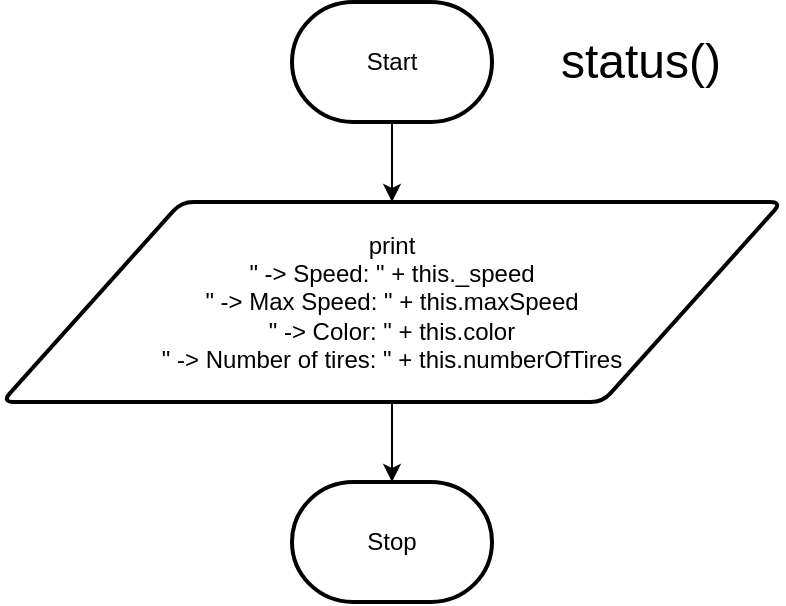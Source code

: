 <mxfile>
    <diagram id="3CCwr8GPXfi00X201ffi" name="Page-1">
        <mxGraphModel dx="749" dy="477" grid="1" gridSize="10" guides="1" tooltips="1" connect="1" arrows="1" fold="1" page="1" pageScale="1" pageWidth="827" pageHeight="1169" math="0" shadow="0">
            <root>
                <mxCell id="0"/>
                <mxCell id="1" parent="0"/>
                <mxCell id="2" style="edgeStyle=none;html=1;entryX=0.5;entryY=0;entryDx=0;entryDy=0;" edge="1" parent="1" source="3" target="5">
                    <mxGeometry relative="1" as="geometry"/>
                </mxCell>
                <mxCell id="3" value="Start" style="strokeWidth=2;html=1;shape=mxgraph.flowchart.terminator;whiteSpace=wrap;" vertex="1" parent="1">
                    <mxGeometry x="240" y="370" width="100" height="60" as="geometry"/>
                </mxCell>
                <mxCell id="4" style="edgeStyle=none;html=1;entryX=0.5;entryY=0;entryDx=0;entryDy=0;entryPerimeter=0;" edge="1" parent="1" source="5" target="6">
                    <mxGeometry relative="1" as="geometry"/>
                </mxCell>
                <mxCell id="5" value="print&lt;br&gt;&quot; -&amp;gt; Speed: &quot; + this._speed&lt;br&gt;&quot; -&amp;gt; Max Speed: &quot; + this.maxSpeed&lt;br&gt;&quot; -&amp;gt; Color: &quot; + this.color&lt;br&gt;&lt;div&gt;&quot; -&amp;gt; Number of tires: &quot; + this.numberOfTires&lt;/div&gt;" style="shape=parallelogram;html=1;strokeWidth=2;perimeter=parallelogramPerimeter;whiteSpace=wrap;rounded=1;arcSize=12;size=0.23;" vertex="1" parent="1">
                    <mxGeometry x="95" y="470" width="390" height="100" as="geometry"/>
                </mxCell>
                <mxCell id="6" value="Stop" style="strokeWidth=2;html=1;shape=mxgraph.flowchart.terminator;whiteSpace=wrap;" vertex="1" parent="1">
                    <mxGeometry x="240" y="610" width="100" height="60" as="geometry"/>
                </mxCell>
                <mxCell id="7" value="&lt;font style=&quot;font-size: 24px;&quot;&gt;status()&lt;/font&gt;" style="text;html=1;align=center;verticalAlign=middle;resizable=0;points=[];autosize=1;strokeColor=none;fillColor=none;" vertex="1" parent="1">
                    <mxGeometry x="364" y="380" width="100" height="40" as="geometry"/>
                </mxCell>
            </root>
        </mxGraphModel>
    </diagram>
</mxfile>